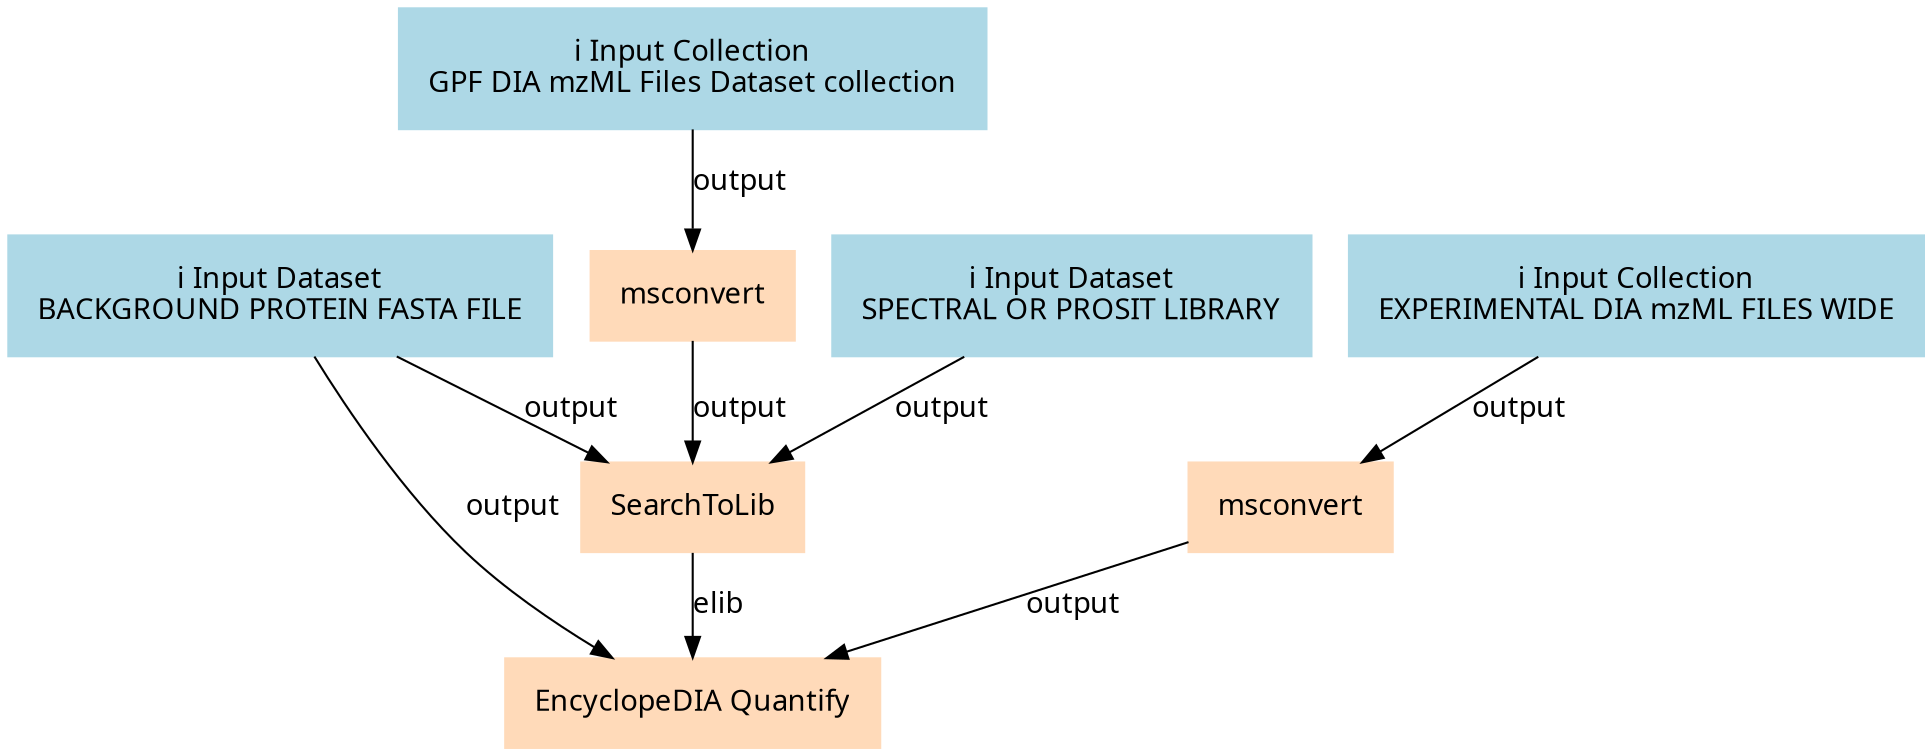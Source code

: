 digraph main {
  node [fontname="Atkinson Hyperlegible", shape=box, color=white,style=filled,color=peachpuff,margin="0.2,0.2"];
  edge [fontname="Atkinson Hyperlegible"];
  0[color=lightblue,label="ℹ️ Input Collection\nGPF DIA mzML Files Dataset collection"]
  1[color=lightblue,label="ℹ️ Input Dataset\nSPECTRAL OR PROSIT LIBRARY"]
  2[color=lightblue,label="ℹ️ Input Collection\nEXPERIMENTAL DIA mzML FILES WIDE"]
  3[color=lightblue,label="ℹ️ Input Dataset\nBACKGROUND PROTEIN FASTA FILE"]
  4[label="msconvert"]
  0 -> 4 [label="output"]
  5[label="msconvert"]
  2 -> 5 [label="output"]
  6[label="SearchToLib"]
  3 -> 6 [label="output"]
  1 -> 6 [label="output"]
  4 -> 6 [label="output"]
  7[label="EncyclopeDIA Quantify"]
  3 -> 7 [label="output"]
  6 -> 7 [label="elib"]
  5 -> 7 [label="output"]
}